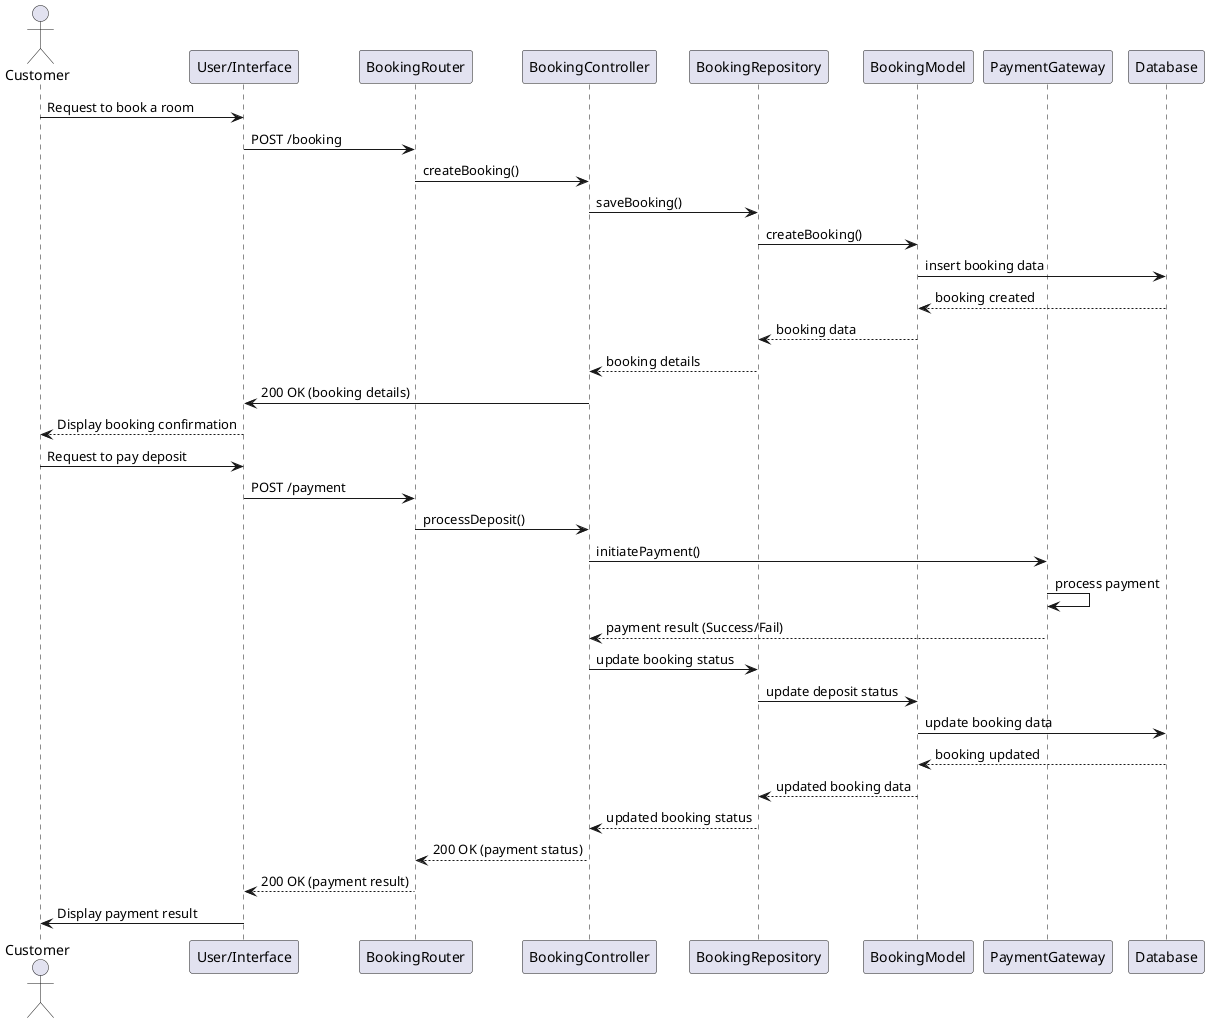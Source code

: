 @startuml
actor Customer
participant "User/Interface" as UI
participant "BookingRouter" as Router
participant "BookingController" as Controller
participant "BookingRepository" as Repository
participant "BookingModel" as BookingModel
participant "PaymentGateway" as PaymentGateway
participant "Database" as DB

Customer -> UI: Request to book a room
UI -> Router: POST /booking
Router -> Controller: createBooking()
Controller -> Repository: saveBooking()

Repository -> BookingModel: createBooking()
BookingModel -> DB: insert booking data
DB --> BookingModel: booking created
BookingModel --> Repository: booking data
Repository --> Controller: booking details
Controller -> UI: 200 OK (booking details)
UI --> Customer: Display booking confirmation

Customer -> UI: Request to pay deposit
UI -> Router: POST /payment
Router -> Controller: processDeposit()
Controller -> PaymentGateway: initiatePayment()

PaymentGateway -> PaymentGateway: process payment
PaymentGateway --> Controller: payment result (Success/Fail)
Controller -> Repository: update booking status
Repository -> BookingModel: update deposit status
BookingModel -> DB: update booking data
DB --> BookingModel: booking updated
BookingModel --> Repository: updated booking data
Repository --> Controller: updated booking status
Controller --> Router: 200 OK (payment status)
Router --> UI: 200 OK (payment result)
UI -> Customer: Display payment result
@enduml
